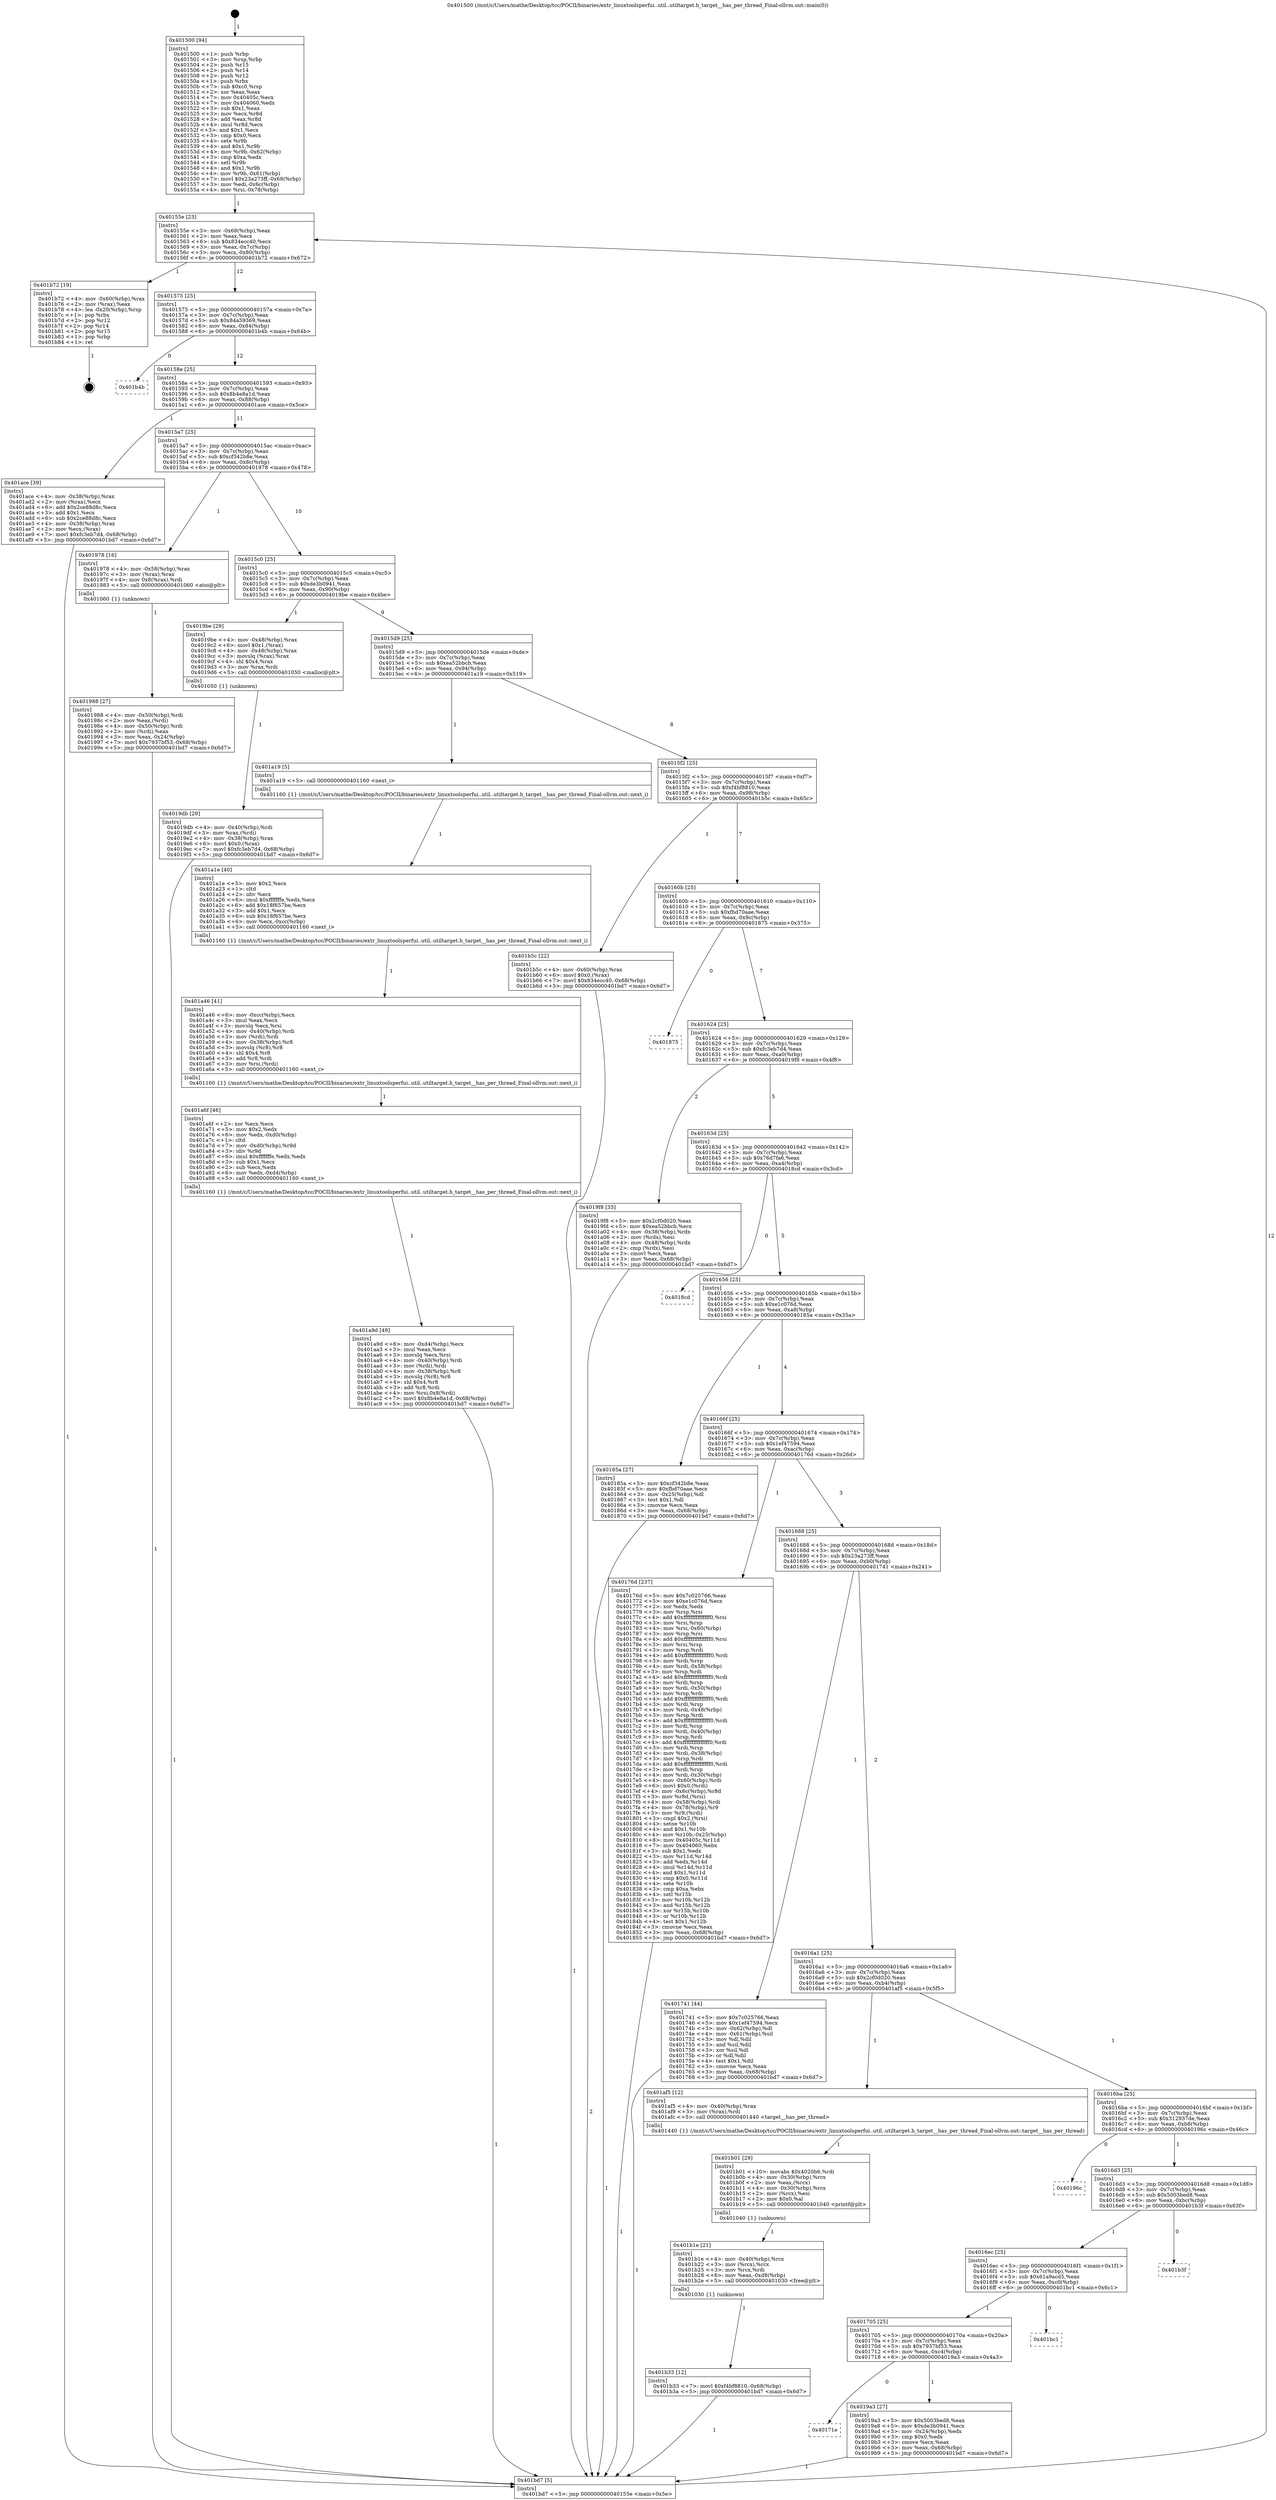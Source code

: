 digraph "0x401500" {
  label = "0x401500 (/mnt/c/Users/mathe/Desktop/tcc/POCII/binaries/extr_linuxtoolsperfui..util..utiltarget.h_target__has_per_thread_Final-ollvm.out::main(0))"
  labelloc = "t"
  node[shape=record]

  Entry [label="",width=0.3,height=0.3,shape=circle,fillcolor=black,style=filled]
  "0x40155e" [label="{
     0x40155e [23]\l
     | [instrs]\l
     &nbsp;&nbsp;0x40155e \<+3\>: mov -0x68(%rbp),%eax\l
     &nbsp;&nbsp;0x401561 \<+2\>: mov %eax,%ecx\l
     &nbsp;&nbsp;0x401563 \<+6\>: sub $0x834ecc40,%ecx\l
     &nbsp;&nbsp;0x401569 \<+3\>: mov %eax,-0x7c(%rbp)\l
     &nbsp;&nbsp;0x40156c \<+3\>: mov %ecx,-0x80(%rbp)\l
     &nbsp;&nbsp;0x40156f \<+6\>: je 0000000000401b72 \<main+0x672\>\l
  }"]
  "0x401b72" [label="{
     0x401b72 [19]\l
     | [instrs]\l
     &nbsp;&nbsp;0x401b72 \<+4\>: mov -0x60(%rbp),%rax\l
     &nbsp;&nbsp;0x401b76 \<+2\>: mov (%rax),%eax\l
     &nbsp;&nbsp;0x401b78 \<+4\>: lea -0x20(%rbp),%rsp\l
     &nbsp;&nbsp;0x401b7c \<+1\>: pop %rbx\l
     &nbsp;&nbsp;0x401b7d \<+2\>: pop %r12\l
     &nbsp;&nbsp;0x401b7f \<+2\>: pop %r14\l
     &nbsp;&nbsp;0x401b81 \<+2\>: pop %r15\l
     &nbsp;&nbsp;0x401b83 \<+1\>: pop %rbp\l
     &nbsp;&nbsp;0x401b84 \<+1\>: ret\l
  }"]
  "0x401575" [label="{
     0x401575 [25]\l
     | [instrs]\l
     &nbsp;&nbsp;0x401575 \<+5\>: jmp 000000000040157a \<main+0x7a\>\l
     &nbsp;&nbsp;0x40157a \<+3\>: mov -0x7c(%rbp),%eax\l
     &nbsp;&nbsp;0x40157d \<+5\>: sub $0x84a59369,%eax\l
     &nbsp;&nbsp;0x401582 \<+6\>: mov %eax,-0x84(%rbp)\l
     &nbsp;&nbsp;0x401588 \<+6\>: je 0000000000401b4b \<main+0x64b\>\l
  }"]
  Exit [label="",width=0.3,height=0.3,shape=circle,fillcolor=black,style=filled,peripheries=2]
  "0x401b4b" [label="{
     0x401b4b\l
  }", style=dashed]
  "0x40158e" [label="{
     0x40158e [25]\l
     | [instrs]\l
     &nbsp;&nbsp;0x40158e \<+5\>: jmp 0000000000401593 \<main+0x93\>\l
     &nbsp;&nbsp;0x401593 \<+3\>: mov -0x7c(%rbp),%eax\l
     &nbsp;&nbsp;0x401596 \<+5\>: sub $0x8b4e8a1d,%eax\l
     &nbsp;&nbsp;0x40159b \<+6\>: mov %eax,-0x88(%rbp)\l
     &nbsp;&nbsp;0x4015a1 \<+6\>: je 0000000000401ace \<main+0x5ce\>\l
  }"]
  "0x401b33" [label="{
     0x401b33 [12]\l
     | [instrs]\l
     &nbsp;&nbsp;0x401b33 \<+7\>: movl $0xf4bf8810,-0x68(%rbp)\l
     &nbsp;&nbsp;0x401b3a \<+5\>: jmp 0000000000401bd7 \<main+0x6d7\>\l
  }"]
  "0x401ace" [label="{
     0x401ace [39]\l
     | [instrs]\l
     &nbsp;&nbsp;0x401ace \<+4\>: mov -0x38(%rbp),%rax\l
     &nbsp;&nbsp;0x401ad2 \<+2\>: mov (%rax),%ecx\l
     &nbsp;&nbsp;0x401ad4 \<+6\>: add $0x2ce88d8c,%ecx\l
     &nbsp;&nbsp;0x401ada \<+3\>: add $0x1,%ecx\l
     &nbsp;&nbsp;0x401add \<+6\>: sub $0x2ce88d8c,%ecx\l
     &nbsp;&nbsp;0x401ae3 \<+4\>: mov -0x38(%rbp),%rax\l
     &nbsp;&nbsp;0x401ae7 \<+2\>: mov %ecx,(%rax)\l
     &nbsp;&nbsp;0x401ae9 \<+7\>: movl $0xfc3eb7d4,-0x68(%rbp)\l
     &nbsp;&nbsp;0x401af0 \<+5\>: jmp 0000000000401bd7 \<main+0x6d7\>\l
  }"]
  "0x4015a7" [label="{
     0x4015a7 [25]\l
     | [instrs]\l
     &nbsp;&nbsp;0x4015a7 \<+5\>: jmp 00000000004015ac \<main+0xac\>\l
     &nbsp;&nbsp;0x4015ac \<+3\>: mov -0x7c(%rbp),%eax\l
     &nbsp;&nbsp;0x4015af \<+5\>: sub $0xcf342b8e,%eax\l
     &nbsp;&nbsp;0x4015b4 \<+6\>: mov %eax,-0x8c(%rbp)\l
     &nbsp;&nbsp;0x4015ba \<+6\>: je 0000000000401978 \<main+0x478\>\l
  }"]
  "0x401b1e" [label="{
     0x401b1e [21]\l
     | [instrs]\l
     &nbsp;&nbsp;0x401b1e \<+4\>: mov -0x40(%rbp),%rcx\l
     &nbsp;&nbsp;0x401b22 \<+3\>: mov (%rcx),%rcx\l
     &nbsp;&nbsp;0x401b25 \<+3\>: mov %rcx,%rdi\l
     &nbsp;&nbsp;0x401b28 \<+6\>: mov %eax,-0xd8(%rbp)\l
     &nbsp;&nbsp;0x401b2e \<+5\>: call 0000000000401030 \<free@plt\>\l
     | [calls]\l
     &nbsp;&nbsp;0x401030 \{1\} (unknown)\l
  }"]
  "0x401978" [label="{
     0x401978 [16]\l
     | [instrs]\l
     &nbsp;&nbsp;0x401978 \<+4\>: mov -0x58(%rbp),%rax\l
     &nbsp;&nbsp;0x40197c \<+3\>: mov (%rax),%rax\l
     &nbsp;&nbsp;0x40197f \<+4\>: mov 0x8(%rax),%rdi\l
     &nbsp;&nbsp;0x401983 \<+5\>: call 0000000000401060 \<atoi@plt\>\l
     | [calls]\l
     &nbsp;&nbsp;0x401060 \{1\} (unknown)\l
  }"]
  "0x4015c0" [label="{
     0x4015c0 [25]\l
     | [instrs]\l
     &nbsp;&nbsp;0x4015c0 \<+5\>: jmp 00000000004015c5 \<main+0xc5\>\l
     &nbsp;&nbsp;0x4015c5 \<+3\>: mov -0x7c(%rbp),%eax\l
     &nbsp;&nbsp;0x4015c8 \<+5\>: sub $0xde3b0941,%eax\l
     &nbsp;&nbsp;0x4015cd \<+6\>: mov %eax,-0x90(%rbp)\l
     &nbsp;&nbsp;0x4015d3 \<+6\>: je 00000000004019be \<main+0x4be\>\l
  }"]
  "0x401b01" [label="{
     0x401b01 [29]\l
     | [instrs]\l
     &nbsp;&nbsp;0x401b01 \<+10\>: movabs $0x4020b6,%rdi\l
     &nbsp;&nbsp;0x401b0b \<+4\>: mov -0x30(%rbp),%rcx\l
     &nbsp;&nbsp;0x401b0f \<+2\>: mov %eax,(%rcx)\l
     &nbsp;&nbsp;0x401b11 \<+4\>: mov -0x30(%rbp),%rcx\l
     &nbsp;&nbsp;0x401b15 \<+2\>: mov (%rcx),%esi\l
     &nbsp;&nbsp;0x401b17 \<+2\>: mov $0x0,%al\l
     &nbsp;&nbsp;0x401b19 \<+5\>: call 0000000000401040 \<printf@plt\>\l
     | [calls]\l
     &nbsp;&nbsp;0x401040 \{1\} (unknown)\l
  }"]
  "0x4019be" [label="{
     0x4019be [29]\l
     | [instrs]\l
     &nbsp;&nbsp;0x4019be \<+4\>: mov -0x48(%rbp),%rax\l
     &nbsp;&nbsp;0x4019c2 \<+6\>: movl $0x1,(%rax)\l
     &nbsp;&nbsp;0x4019c8 \<+4\>: mov -0x48(%rbp),%rax\l
     &nbsp;&nbsp;0x4019cc \<+3\>: movslq (%rax),%rax\l
     &nbsp;&nbsp;0x4019cf \<+4\>: shl $0x4,%rax\l
     &nbsp;&nbsp;0x4019d3 \<+3\>: mov %rax,%rdi\l
     &nbsp;&nbsp;0x4019d6 \<+5\>: call 0000000000401050 \<malloc@plt\>\l
     | [calls]\l
     &nbsp;&nbsp;0x401050 \{1\} (unknown)\l
  }"]
  "0x4015d9" [label="{
     0x4015d9 [25]\l
     | [instrs]\l
     &nbsp;&nbsp;0x4015d9 \<+5\>: jmp 00000000004015de \<main+0xde\>\l
     &nbsp;&nbsp;0x4015de \<+3\>: mov -0x7c(%rbp),%eax\l
     &nbsp;&nbsp;0x4015e1 \<+5\>: sub $0xea52bbcb,%eax\l
     &nbsp;&nbsp;0x4015e6 \<+6\>: mov %eax,-0x94(%rbp)\l
     &nbsp;&nbsp;0x4015ec \<+6\>: je 0000000000401a19 \<main+0x519\>\l
  }"]
  "0x401a9d" [label="{
     0x401a9d [49]\l
     | [instrs]\l
     &nbsp;&nbsp;0x401a9d \<+6\>: mov -0xd4(%rbp),%ecx\l
     &nbsp;&nbsp;0x401aa3 \<+3\>: imul %eax,%ecx\l
     &nbsp;&nbsp;0x401aa6 \<+3\>: movslq %ecx,%rsi\l
     &nbsp;&nbsp;0x401aa9 \<+4\>: mov -0x40(%rbp),%rdi\l
     &nbsp;&nbsp;0x401aad \<+3\>: mov (%rdi),%rdi\l
     &nbsp;&nbsp;0x401ab0 \<+4\>: mov -0x38(%rbp),%r8\l
     &nbsp;&nbsp;0x401ab4 \<+3\>: movslq (%r8),%r8\l
     &nbsp;&nbsp;0x401ab7 \<+4\>: shl $0x4,%r8\l
     &nbsp;&nbsp;0x401abb \<+3\>: add %r8,%rdi\l
     &nbsp;&nbsp;0x401abe \<+4\>: mov %rsi,0x8(%rdi)\l
     &nbsp;&nbsp;0x401ac2 \<+7\>: movl $0x8b4e8a1d,-0x68(%rbp)\l
     &nbsp;&nbsp;0x401ac9 \<+5\>: jmp 0000000000401bd7 \<main+0x6d7\>\l
  }"]
  "0x401a19" [label="{
     0x401a19 [5]\l
     | [instrs]\l
     &nbsp;&nbsp;0x401a19 \<+5\>: call 0000000000401160 \<next_i\>\l
     | [calls]\l
     &nbsp;&nbsp;0x401160 \{1\} (/mnt/c/Users/mathe/Desktop/tcc/POCII/binaries/extr_linuxtoolsperfui..util..utiltarget.h_target__has_per_thread_Final-ollvm.out::next_i)\l
  }"]
  "0x4015f2" [label="{
     0x4015f2 [25]\l
     | [instrs]\l
     &nbsp;&nbsp;0x4015f2 \<+5\>: jmp 00000000004015f7 \<main+0xf7\>\l
     &nbsp;&nbsp;0x4015f7 \<+3\>: mov -0x7c(%rbp),%eax\l
     &nbsp;&nbsp;0x4015fa \<+5\>: sub $0xf4bf8810,%eax\l
     &nbsp;&nbsp;0x4015ff \<+6\>: mov %eax,-0x98(%rbp)\l
     &nbsp;&nbsp;0x401605 \<+6\>: je 0000000000401b5c \<main+0x65c\>\l
  }"]
  "0x401a6f" [label="{
     0x401a6f [46]\l
     | [instrs]\l
     &nbsp;&nbsp;0x401a6f \<+2\>: xor %ecx,%ecx\l
     &nbsp;&nbsp;0x401a71 \<+5\>: mov $0x2,%edx\l
     &nbsp;&nbsp;0x401a76 \<+6\>: mov %edx,-0xd0(%rbp)\l
     &nbsp;&nbsp;0x401a7c \<+1\>: cltd\l
     &nbsp;&nbsp;0x401a7d \<+7\>: mov -0xd0(%rbp),%r9d\l
     &nbsp;&nbsp;0x401a84 \<+3\>: idiv %r9d\l
     &nbsp;&nbsp;0x401a87 \<+6\>: imul $0xfffffffe,%edx,%edx\l
     &nbsp;&nbsp;0x401a8d \<+3\>: sub $0x1,%ecx\l
     &nbsp;&nbsp;0x401a90 \<+2\>: sub %ecx,%edx\l
     &nbsp;&nbsp;0x401a92 \<+6\>: mov %edx,-0xd4(%rbp)\l
     &nbsp;&nbsp;0x401a98 \<+5\>: call 0000000000401160 \<next_i\>\l
     | [calls]\l
     &nbsp;&nbsp;0x401160 \{1\} (/mnt/c/Users/mathe/Desktop/tcc/POCII/binaries/extr_linuxtoolsperfui..util..utiltarget.h_target__has_per_thread_Final-ollvm.out::next_i)\l
  }"]
  "0x401b5c" [label="{
     0x401b5c [22]\l
     | [instrs]\l
     &nbsp;&nbsp;0x401b5c \<+4\>: mov -0x60(%rbp),%rax\l
     &nbsp;&nbsp;0x401b60 \<+6\>: movl $0x0,(%rax)\l
     &nbsp;&nbsp;0x401b66 \<+7\>: movl $0x834ecc40,-0x68(%rbp)\l
     &nbsp;&nbsp;0x401b6d \<+5\>: jmp 0000000000401bd7 \<main+0x6d7\>\l
  }"]
  "0x40160b" [label="{
     0x40160b [25]\l
     | [instrs]\l
     &nbsp;&nbsp;0x40160b \<+5\>: jmp 0000000000401610 \<main+0x110\>\l
     &nbsp;&nbsp;0x401610 \<+3\>: mov -0x7c(%rbp),%eax\l
     &nbsp;&nbsp;0x401613 \<+5\>: sub $0xfbd70aae,%eax\l
     &nbsp;&nbsp;0x401618 \<+6\>: mov %eax,-0x9c(%rbp)\l
     &nbsp;&nbsp;0x40161e \<+6\>: je 0000000000401875 \<main+0x375\>\l
  }"]
  "0x401a46" [label="{
     0x401a46 [41]\l
     | [instrs]\l
     &nbsp;&nbsp;0x401a46 \<+6\>: mov -0xcc(%rbp),%ecx\l
     &nbsp;&nbsp;0x401a4c \<+3\>: imul %eax,%ecx\l
     &nbsp;&nbsp;0x401a4f \<+3\>: movslq %ecx,%rsi\l
     &nbsp;&nbsp;0x401a52 \<+4\>: mov -0x40(%rbp),%rdi\l
     &nbsp;&nbsp;0x401a56 \<+3\>: mov (%rdi),%rdi\l
     &nbsp;&nbsp;0x401a59 \<+4\>: mov -0x38(%rbp),%r8\l
     &nbsp;&nbsp;0x401a5d \<+3\>: movslq (%r8),%r8\l
     &nbsp;&nbsp;0x401a60 \<+4\>: shl $0x4,%r8\l
     &nbsp;&nbsp;0x401a64 \<+3\>: add %r8,%rdi\l
     &nbsp;&nbsp;0x401a67 \<+3\>: mov %rsi,(%rdi)\l
     &nbsp;&nbsp;0x401a6a \<+5\>: call 0000000000401160 \<next_i\>\l
     | [calls]\l
     &nbsp;&nbsp;0x401160 \{1\} (/mnt/c/Users/mathe/Desktop/tcc/POCII/binaries/extr_linuxtoolsperfui..util..utiltarget.h_target__has_per_thread_Final-ollvm.out::next_i)\l
  }"]
  "0x401875" [label="{
     0x401875\l
  }", style=dashed]
  "0x401624" [label="{
     0x401624 [25]\l
     | [instrs]\l
     &nbsp;&nbsp;0x401624 \<+5\>: jmp 0000000000401629 \<main+0x129\>\l
     &nbsp;&nbsp;0x401629 \<+3\>: mov -0x7c(%rbp),%eax\l
     &nbsp;&nbsp;0x40162c \<+5\>: sub $0xfc3eb7d4,%eax\l
     &nbsp;&nbsp;0x401631 \<+6\>: mov %eax,-0xa0(%rbp)\l
     &nbsp;&nbsp;0x401637 \<+6\>: je 00000000004019f8 \<main+0x4f8\>\l
  }"]
  "0x401a1e" [label="{
     0x401a1e [40]\l
     | [instrs]\l
     &nbsp;&nbsp;0x401a1e \<+5\>: mov $0x2,%ecx\l
     &nbsp;&nbsp;0x401a23 \<+1\>: cltd\l
     &nbsp;&nbsp;0x401a24 \<+2\>: idiv %ecx\l
     &nbsp;&nbsp;0x401a26 \<+6\>: imul $0xfffffffe,%edx,%ecx\l
     &nbsp;&nbsp;0x401a2c \<+6\>: add $0x18f657be,%ecx\l
     &nbsp;&nbsp;0x401a32 \<+3\>: add $0x1,%ecx\l
     &nbsp;&nbsp;0x401a35 \<+6\>: sub $0x18f657be,%ecx\l
     &nbsp;&nbsp;0x401a3b \<+6\>: mov %ecx,-0xcc(%rbp)\l
     &nbsp;&nbsp;0x401a41 \<+5\>: call 0000000000401160 \<next_i\>\l
     | [calls]\l
     &nbsp;&nbsp;0x401160 \{1\} (/mnt/c/Users/mathe/Desktop/tcc/POCII/binaries/extr_linuxtoolsperfui..util..utiltarget.h_target__has_per_thread_Final-ollvm.out::next_i)\l
  }"]
  "0x4019f8" [label="{
     0x4019f8 [33]\l
     | [instrs]\l
     &nbsp;&nbsp;0x4019f8 \<+5\>: mov $0x2cf0d020,%eax\l
     &nbsp;&nbsp;0x4019fd \<+5\>: mov $0xea52bbcb,%ecx\l
     &nbsp;&nbsp;0x401a02 \<+4\>: mov -0x38(%rbp),%rdx\l
     &nbsp;&nbsp;0x401a06 \<+2\>: mov (%rdx),%esi\l
     &nbsp;&nbsp;0x401a08 \<+4\>: mov -0x48(%rbp),%rdx\l
     &nbsp;&nbsp;0x401a0c \<+2\>: cmp (%rdx),%esi\l
     &nbsp;&nbsp;0x401a0e \<+3\>: cmovl %ecx,%eax\l
     &nbsp;&nbsp;0x401a11 \<+3\>: mov %eax,-0x68(%rbp)\l
     &nbsp;&nbsp;0x401a14 \<+5\>: jmp 0000000000401bd7 \<main+0x6d7\>\l
  }"]
  "0x40163d" [label="{
     0x40163d [25]\l
     | [instrs]\l
     &nbsp;&nbsp;0x40163d \<+5\>: jmp 0000000000401642 \<main+0x142\>\l
     &nbsp;&nbsp;0x401642 \<+3\>: mov -0x7c(%rbp),%eax\l
     &nbsp;&nbsp;0x401645 \<+5\>: sub $0x76d7fa6,%eax\l
     &nbsp;&nbsp;0x40164a \<+6\>: mov %eax,-0xa4(%rbp)\l
     &nbsp;&nbsp;0x401650 \<+6\>: je 00000000004018cd \<main+0x3cd\>\l
  }"]
  "0x4019db" [label="{
     0x4019db [29]\l
     | [instrs]\l
     &nbsp;&nbsp;0x4019db \<+4\>: mov -0x40(%rbp),%rdi\l
     &nbsp;&nbsp;0x4019df \<+3\>: mov %rax,(%rdi)\l
     &nbsp;&nbsp;0x4019e2 \<+4\>: mov -0x38(%rbp),%rax\l
     &nbsp;&nbsp;0x4019e6 \<+6\>: movl $0x0,(%rax)\l
     &nbsp;&nbsp;0x4019ec \<+7\>: movl $0xfc3eb7d4,-0x68(%rbp)\l
     &nbsp;&nbsp;0x4019f3 \<+5\>: jmp 0000000000401bd7 \<main+0x6d7\>\l
  }"]
  "0x4018cd" [label="{
     0x4018cd\l
  }", style=dashed]
  "0x401656" [label="{
     0x401656 [25]\l
     | [instrs]\l
     &nbsp;&nbsp;0x401656 \<+5\>: jmp 000000000040165b \<main+0x15b\>\l
     &nbsp;&nbsp;0x40165b \<+3\>: mov -0x7c(%rbp),%eax\l
     &nbsp;&nbsp;0x40165e \<+5\>: sub $0xe1c076d,%eax\l
     &nbsp;&nbsp;0x401663 \<+6\>: mov %eax,-0xa8(%rbp)\l
     &nbsp;&nbsp;0x401669 \<+6\>: je 000000000040185a \<main+0x35a\>\l
  }"]
  "0x40171e" [label="{
     0x40171e\l
  }", style=dashed]
  "0x40185a" [label="{
     0x40185a [27]\l
     | [instrs]\l
     &nbsp;&nbsp;0x40185a \<+5\>: mov $0xcf342b8e,%eax\l
     &nbsp;&nbsp;0x40185f \<+5\>: mov $0xfbd70aae,%ecx\l
     &nbsp;&nbsp;0x401864 \<+3\>: mov -0x25(%rbp),%dl\l
     &nbsp;&nbsp;0x401867 \<+3\>: test $0x1,%dl\l
     &nbsp;&nbsp;0x40186a \<+3\>: cmovne %ecx,%eax\l
     &nbsp;&nbsp;0x40186d \<+3\>: mov %eax,-0x68(%rbp)\l
     &nbsp;&nbsp;0x401870 \<+5\>: jmp 0000000000401bd7 \<main+0x6d7\>\l
  }"]
  "0x40166f" [label="{
     0x40166f [25]\l
     | [instrs]\l
     &nbsp;&nbsp;0x40166f \<+5\>: jmp 0000000000401674 \<main+0x174\>\l
     &nbsp;&nbsp;0x401674 \<+3\>: mov -0x7c(%rbp),%eax\l
     &nbsp;&nbsp;0x401677 \<+5\>: sub $0x1ef47594,%eax\l
     &nbsp;&nbsp;0x40167c \<+6\>: mov %eax,-0xac(%rbp)\l
     &nbsp;&nbsp;0x401682 \<+6\>: je 000000000040176d \<main+0x26d\>\l
  }"]
  "0x4019a3" [label="{
     0x4019a3 [27]\l
     | [instrs]\l
     &nbsp;&nbsp;0x4019a3 \<+5\>: mov $0x5003bed8,%eax\l
     &nbsp;&nbsp;0x4019a8 \<+5\>: mov $0xde3b0941,%ecx\l
     &nbsp;&nbsp;0x4019ad \<+3\>: mov -0x24(%rbp),%edx\l
     &nbsp;&nbsp;0x4019b0 \<+3\>: cmp $0x0,%edx\l
     &nbsp;&nbsp;0x4019b3 \<+3\>: cmove %ecx,%eax\l
     &nbsp;&nbsp;0x4019b6 \<+3\>: mov %eax,-0x68(%rbp)\l
     &nbsp;&nbsp;0x4019b9 \<+5\>: jmp 0000000000401bd7 \<main+0x6d7\>\l
  }"]
  "0x40176d" [label="{
     0x40176d [237]\l
     | [instrs]\l
     &nbsp;&nbsp;0x40176d \<+5\>: mov $0x7c025766,%eax\l
     &nbsp;&nbsp;0x401772 \<+5\>: mov $0xe1c076d,%ecx\l
     &nbsp;&nbsp;0x401777 \<+2\>: xor %edx,%edx\l
     &nbsp;&nbsp;0x401779 \<+3\>: mov %rsp,%rsi\l
     &nbsp;&nbsp;0x40177c \<+4\>: add $0xfffffffffffffff0,%rsi\l
     &nbsp;&nbsp;0x401780 \<+3\>: mov %rsi,%rsp\l
     &nbsp;&nbsp;0x401783 \<+4\>: mov %rsi,-0x60(%rbp)\l
     &nbsp;&nbsp;0x401787 \<+3\>: mov %rsp,%rsi\l
     &nbsp;&nbsp;0x40178a \<+4\>: add $0xfffffffffffffff0,%rsi\l
     &nbsp;&nbsp;0x40178e \<+3\>: mov %rsi,%rsp\l
     &nbsp;&nbsp;0x401791 \<+3\>: mov %rsp,%rdi\l
     &nbsp;&nbsp;0x401794 \<+4\>: add $0xfffffffffffffff0,%rdi\l
     &nbsp;&nbsp;0x401798 \<+3\>: mov %rdi,%rsp\l
     &nbsp;&nbsp;0x40179b \<+4\>: mov %rdi,-0x58(%rbp)\l
     &nbsp;&nbsp;0x40179f \<+3\>: mov %rsp,%rdi\l
     &nbsp;&nbsp;0x4017a2 \<+4\>: add $0xfffffffffffffff0,%rdi\l
     &nbsp;&nbsp;0x4017a6 \<+3\>: mov %rdi,%rsp\l
     &nbsp;&nbsp;0x4017a9 \<+4\>: mov %rdi,-0x50(%rbp)\l
     &nbsp;&nbsp;0x4017ad \<+3\>: mov %rsp,%rdi\l
     &nbsp;&nbsp;0x4017b0 \<+4\>: add $0xfffffffffffffff0,%rdi\l
     &nbsp;&nbsp;0x4017b4 \<+3\>: mov %rdi,%rsp\l
     &nbsp;&nbsp;0x4017b7 \<+4\>: mov %rdi,-0x48(%rbp)\l
     &nbsp;&nbsp;0x4017bb \<+3\>: mov %rsp,%rdi\l
     &nbsp;&nbsp;0x4017be \<+4\>: add $0xfffffffffffffff0,%rdi\l
     &nbsp;&nbsp;0x4017c2 \<+3\>: mov %rdi,%rsp\l
     &nbsp;&nbsp;0x4017c5 \<+4\>: mov %rdi,-0x40(%rbp)\l
     &nbsp;&nbsp;0x4017c9 \<+3\>: mov %rsp,%rdi\l
     &nbsp;&nbsp;0x4017cc \<+4\>: add $0xfffffffffffffff0,%rdi\l
     &nbsp;&nbsp;0x4017d0 \<+3\>: mov %rdi,%rsp\l
     &nbsp;&nbsp;0x4017d3 \<+4\>: mov %rdi,-0x38(%rbp)\l
     &nbsp;&nbsp;0x4017d7 \<+3\>: mov %rsp,%rdi\l
     &nbsp;&nbsp;0x4017da \<+4\>: add $0xfffffffffffffff0,%rdi\l
     &nbsp;&nbsp;0x4017de \<+3\>: mov %rdi,%rsp\l
     &nbsp;&nbsp;0x4017e1 \<+4\>: mov %rdi,-0x30(%rbp)\l
     &nbsp;&nbsp;0x4017e5 \<+4\>: mov -0x60(%rbp),%rdi\l
     &nbsp;&nbsp;0x4017e9 \<+6\>: movl $0x0,(%rdi)\l
     &nbsp;&nbsp;0x4017ef \<+4\>: mov -0x6c(%rbp),%r8d\l
     &nbsp;&nbsp;0x4017f3 \<+3\>: mov %r8d,(%rsi)\l
     &nbsp;&nbsp;0x4017f6 \<+4\>: mov -0x58(%rbp),%rdi\l
     &nbsp;&nbsp;0x4017fa \<+4\>: mov -0x78(%rbp),%r9\l
     &nbsp;&nbsp;0x4017fe \<+3\>: mov %r9,(%rdi)\l
     &nbsp;&nbsp;0x401801 \<+3\>: cmpl $0x2,(%rsi)\l
     &nbsp;&nbsp;0x401804 \<+4\>: setne %r10b\l
     &nbsp;&nbsp;0x401808 \<+4\>: and $0x1,%r10b\l
     &nbsp;&nbsp;0x40180c \<+4\>: mov %r10b,-0x25(%rbp)\l
     &nbsp;&nbsp;0x401810 \<+8\>: mov 0x40405c,%r11d\l
     &nbsp;&nbsp;0x401818 \<+7\>: mov 0x404060,%ebx\l
     &nbsp;&nbsp;0x40181f \<+3\>: sub $0x1,%edx\l
     &nbsp;&nbsp;0x401822 \<+3\>: mov %r11d,%r14d\l
     &nbsp;&nbsp;0x401825 \<+3\>: add %edx,%r14d\l
     &nbsp;&nbsp;0x401828 \<+4\>: imul %r14d,%r11d\l
     &nbsp;&nbsp;0x40182c \<+4\>: and $0x1,%r11d\l
     &nbsp;&nbsp;0x401830 \<+4\>: cmp $0x0,%r11d\l
     &nbsp;&nbsp;0x401834 \<+4\>: sete %r10b\l
     &nbsp;&nbsp;0x401838 \<+3\>: cmp $0xa,%ebx\l
     &nbsp;&nbsp;0x40183b \<+4\>: setl %r15b\l
     &nbsp;&nbsp;0x40183f \<+3\>: mov %r10b,%r12b\l
     &nbsp;&nbsp;0x401842 \<+3\>: and %r15b,%r12b\l
     &nbsp;&nbsp;0x401845 \<+3\>: xor %r15b,%r10b\l
     &nbsp;&nbsp;0x401848 \<+3\>: or %r10b,%r12b\l
     &nbsp;&nbsp;0x40184b \<+4\>: test $0x1,%r12b\l
     &nbsp;&nbsp;0x40184f \<+3\>: cmovne %ecx,%eax\l
     &nbsp;&nbsp;0x401852 \<+3\>: mov %eax,-0x68(%rbp)\l
     &nbsp;&nbsp;0x401855 \<+5\>: jmp 0000000000401bd7 \<main+0x6d7\>\l
  }"]
  "0x401688" [label="{
     0x401688 [25]\l
     | [instrs]\l
     &nbsp;&nbsp;0x401688 \<+5\>: jmp 000000000040168d \<main+0x18d\>\l
     &nbsp;&nbsp;0x40168d \<+3\>: mov -0x7c(%rbp),%eax\l
     &nbsp;&nbsp;0x401690 \<+5\>: sub $0x23a273ff,%eax\l
     &nbsp;&nbsp;0x401695 \<+6\>: mov %eax,-0xb0(%rbp)\l
     &nbsp;&nbsp;0x40169b \<+6\>: je 0000000000401741 \<main+0x241\>\l
  }"]
  "0x401705" [label="{
     0x401705 [25]\l
     | [instrs]\l
     &nbsp;&nbsp;0x401705 \<+5\>: jmp 000000000040170a \<main+0x20a\>\l
     &nbsp;&nbsp;0x40170a \<+3\>: mov -0x7c(%rbp),%eax\l
     &nbsp;&nbsp;0x40170d \<+5\>: sub $0x7937bf53,%eax\l
     &nbsp;&nbsp;0x401712 \<+6\>: mov %eax,-0xc4(%rbp)\l
     &nbsp;&nbsp;0x401718 \<+6\>: je 00000000004019a3 \<main+0x4a3\>\l
  }"]
  "0x401741" [label="{
     0x401741 [44]\l
     | [instrs]\l
     &nbsp;&nbsp;0x401741 \<+5\>: mov $0x7c025766,%eax\l
     &nbsp;&nbsp;0x401746 \<+5\>: mov $0x1ef47594,%ecx\l
     &nbsp;&nbsp;0x40174b \<+3\>: mov -0x62(%rbp),%dl\l
     &nbsp;&nbsp;0x40174e \<+4\>: mov -0x61(%rbp),%sil\l
     &nbsp;&nbsp;0x401752 \<+3\>: mov %dl,%dil\l
     &nbsp;&nbsp;0x401755 \<+3\>: and %sil,%dil\l
     &nbsp;&nbsp;0x401758 \<+3\>: xor %sil,%dl\l
     &nbsp;&nbsp;0x40175b \<+3\>: or %dl,%dil\l
     &nbsp;&nbsp;0x40175e \<+4\>: test $0x1,%dil\l
     &nbsp;&nbsp;0x401762 \<+3\>: cmovne %ecx,%eax\l
     &nbsp;&nbsp;0x401765 \<+3\>: mov %eax,-0x68(%rbp)\l
     &nbsp;&nbsp;0x401768 \<+5\>: jmp 0000000000401bd7 \<main+0x6d7\>\l
  }"]
  "0x4016a1" [label="{
     0x4016a1 [25]\l
     | [instrs]\l
     &nbsp;&nbsp;0x4016a1 \<+5\>: jmp 00000000004016a6 \<main+0x1a6\>\l
     &nbsp;&nbsp;0x4016a6 \<+3\>: mov -0x7c(%rbp),%eax\l
     &nbsp;&nbsp;0x4016a9 \<+5\>: sub $0x2cf0d020,%eax\l
     &nbsp;&nbsp;0x4016ae \<+6\>: mov %eax,-0xb4(%rbp)\l
     &nbsp;&nbsp;0x4016b4 \<+6\>: je 0000000000401af5 \<main+0x5f5\>\l
  }"]
  "0x401bd7" [label="{
     0x401bd7 [5]\l
     | [instrs]\l
     &nbsp;&nbsp;0x401bd7 \<+5\>: jmp 000000000040155e \<main+0x5e\>\l
  }"]
  "0x401500" [label="{
     0x401500 [94]\l
     | [instrs]\l
     &nbsp;&nbsp;0x401500 \<+1\>: push %rbp\l
     &nbsp;&nbsp;0x401501 \<+3\>: mov %rsp,%rbp\l
     &nbsp;&nbsp;0x401504 \<+2\>: push %r15\l
     &nbsp;&nbsp;0x401506 \<+2\>: push %r14\l
     &nbsp;&nbsp;0x401508 \<+2\>: push %r12\l
     &nbsp;&nbsp;0x40150a \<+1\>: push %rbx\l
     &nbsp;&nbsp;0x40150b \<+7\>: sub $0xc0,%rsp\l
     &nbsp;&nbsp;0x401512 \<+2\>: xor %eax,%eax\l
     &nbsp;&nbsp;0x401514 \<+7\>: mov 0x40405c,%ecx\l
     &nbsp;&nbsp;0x40151b \<+7\>: mov 0x404060,%edx\l
     &nbsp;&nbsp;0x401522 \<+3\>: sub $0x1,%eax\l
     &nbsp;&nbsp;0x401525 \<+3\>: mov %ecx,%r8d\l
     &nbsp;&nbsp;0x401528 \<+3\>: add %eax,%r8d\l
     &nbsp;&nbsp;0x40152b \<+4\>: imul %r8d,%ecx\l
     &nbsp;&nbsp;0x40152f \<+3\>: and $0x1,%ecx\l
     &nbsp;&nbsp;0x401532 \<+3\>: cmp $0x0,%ecx\l
     &nbsp;&nbsp;0x401535 \<+4\>: sete %r9b\l
     &nbsp;&nbsp;0x401539 \<+4\>: and $0x1,%r9b\l
     &nbsp;&nbsp;0x40153d \<+4\>: mov %r9b,-0x62(%rbp)\l
     &nbsp;&nbsp;0x401541 \<+3\>: cmp $0xa,%edx\l
     &nbsp;&nbsp;0x401544 \<+4\>: setl %r9b\l
     &nbsp;&nbsp;0x401548 \<+4\>: and $0x1,%r9b\l
     &nbsp;&nbsp;0x40154c \<+4\>: mov %r9b,-0x61(%rbp)\l
     &nbsp;&nbsp;0x401550 \<+7\>: movl $0x23a273ff,-0x68(%rbp)\l
     &nbsp;&nbsp;0x401557 \<+3\>: mov %edi,-0x6c(%rbp)\l
     &nbsp;&nbsp;0x40155a \<+4\>: mov %rsi,-0x78(%rbp)\l
  }"]
  "0x401bc1" [label="{
     0x401bc1\l
  }", style=dashed]
  "0x401988" [label="{
     0x401988 [27]\l
     | [instrs]\l
     &nbsp;&nbsp;0x401988 \<+4\>: mov -0x50(%rbp),%rdi\l
     &nbsp;&nbsp;0x40198c \<+2\>: mov %eax,(%rdi)\l
     &nbsp;&nbsp;0x40198e \<+4\>: mov -0x50(%rbp),%rdi\l
     &nbsp;&nbsp;0x401992 \<+2\>: mov (%rdi),%eax\l
     &nbsp;&nbsp;0x401994 \<+3\>: mov %eax,-0x24(%rbp)\l
     &nbsp;&nbsp;0x401997 \<+7\>: movl $0x7937bf53,-0x68(%rbp)\l
     &nbsp;&nbsp;0x40199e \<+5\>: jmp 0000000000401bd7 \<main+0x6d7\>\l
  }"]
  "0x4016ec" [label="{
     0x4016ec [25]\l
     | [instrs]\l
     &nbsp;&nbsp;0x4016ec \<+5\>: jmp 00000000004016f1 \<main+0x1f1\>\l
     &nbsp;&nbsp;0x4016f1 \<+3\>: mov -0x7c(%rbp),%eax\l
     &nbsp;&nbsp;0x4016f4 \<+5\>: sub $0x61a9acd5,%eax\l
     &nbsp;&nbsp;0x4016f9 \<+6\>: mov %eax,-0xc0(%rbp)\l
     &nbsp;&nbsp;0x4016ff \<+6\>: je 0000000000401bc1 \<main+0x6c1\>\l
  }"]
  "0x401af5" [label="{
     0x401af5 [12]\l
     | [instrs]\l
     &nbsp;&nbsp;0x401af5 \<+4\>: mov -0x40(%rbp),%rax\l
     &nbsp;&nbsp;0x401af9 \<+3\>: mov (%rax),%rdi\l
     &nbsp;&nbsp;0x401afc \<+5\>: call 0000000000401440 \<target__has_per_thread\>\l
     | [calls]\l
     &nbsp;&nbsp;0x401440 \{1\} (/mnt/c/Users/mathe/Desktop/tcc/POCII/binaries/extr_linuxtoolsperfui..util..utiltarget.h_target__has_per_thread_Final-ollvm.out::target__has_per_thread)\l
  }"]
  "0x4016ba" [label="{
     0x4016ba [25]\l
     | [instrs]\l
     &nbsp;&nbsp;0x4016ba \<+5\>: jmp 00000000004016bf \<main+0x1bf\>\l
     &nbsp;&nbsp;0x4016bf \<+3\>: mov -0x7c(%rbp),%eax\l
     &nbsp;&nbsp;0x4016c2 \<+5\>: sub $0x312937de,%eax\l
     &nbsp;&nbsp;0x4016c7 \<+6\>: mov %eax,-0xb8(%rbp)\l
     &nbsp;&nbsp;0x4016cd \<+6\>: je 000000000040196c \<main+0x46c\>\l
  }"]
  "0x401b3f" [label="{
     0x401b3f\l
  }", style=dashed]
  "0x40196c" [label="{
     0x40196c\l
  }", style=dashed]
  "0x4016d3" [label="{
     0x4016d3 [25]\l
     | [instrs]\l
     &nbsp;&nbsp;0x4016d3 \<+5\>: jmp 00000000004016d8 \<main+0x1d8\>\l
     &nbsp;&nbsp;0x4016d8 \<+3\>: mov -0x7c(%rbp),%eax\l
     &nbsp;&nbsp;0x4016db \<+5\>: sub $0x5003bed8,%eax\l
     &nbsp;&nbsp;0x4016e0 \<+6\>: mov %eax,-0xbc(%rbp)\l
     &nbsp;&nbsp;0x4016e6 \<+6\>: je 0000000000401b3f \<main+0x63f\>\l
  }"]
  Entry -> "0x401500" [label=" 1"]
  "0x40155e" -> "0x401b72" [label=" 1"]
  "0x40155e" -> "0x401575" [label=" 12"]
  "0x401b72" -> Exit [label=" 1"]
  "0x401575" -> "0x401b4b" [label=" 0"]
  "0x401575" -> "0x40158e" [label=" 12"]
  "0x401b5c" -> "0x401bd7" [label=" 1"]
  "0x40158e" -> "0x401ace" [label=" 1"]
  "0x40158e" -> "0x4015a7" [label=" 11"]
  "0x401b33" -> "0x401bd7" [label=" 1"]
  "0x4015a7" -> "0x401978" [label=" 1"]
  "0x4015a7" -> "0x4015c0" [label=" 10"]
  "0x401b1e" -> "0x401b33" [label=" 1"]
  "0x4015c0" -> "0x4019be" [label=" 1"]
  "0x4015c0" -> "0x4015d9" [label=" 9"]
  "0x401b01" -> "0x401b1e" [label=" 1"]
  "0x4015d9" -> "0x401a19" [label=" 1"]
  "0x4015d9" -> "0x4015f2" [label=" 8"]
  "0x401af5" -> "0x401b01" [label=" 1"]
  "0x4015f2" -> "0x401b5c" [label=" 1"]
  "0x4015f2" -> "0x40160b" [label=" 7"]
  "0x401ace" -> "0x401bd7" [label=" 1"]
  "0x40160b" -> "0x401875" [label=" 0"]
  "0x40160b" -> "0x401624" [label=" 7"]
  "0x401a9d" -> "0x401bd7" [label=" 1"]
  "0x401624" -> "0x4019f8" [label=" 2"]
  "0x401624" -> "0x40163d" [label=" 5"]
  "0x401a6f" -> "0x401a9d" [label=" 1"]
  "0x40163d" -> "0x4018cd" [label=" 0"]
  "0x40163d" -> "0x401656" [label=" 5"]
  "0x401a46" -> "0x401a6f" [label=" 1"]
  "0x401656" -> "0x40185a" [label=" 1"]
  "0x401656" -> "0x40166f" [label=" 4"]
  "0x401a1e" -> "0x401a46" [label=" 1"]
  "0x40166f" -> "0x40176d" [label=" 1"]
  "0x40166f" -> "0x401688" [label=" 3"]
  "0x401a19" -> "0x401a1e" [label=" 1"]
  "0x401688" -> "0x401741" [label=" 1"]
  "0x401688" -> "0x4016a1" [label=" 2"]
  "0x401741" -> "0x401bd7" [label=" 1"]
  "0x401500" -> "0x40155e" [label=" 1"]
  "0x401bd7" -> "0x40155e" [label=" 12"]
  "0x4019db" -> "0x401bd7" [label=" 1"]
  "0x40176d" -> "0x401bd7" [label=" 1"]
  "0x40185a" -> "0x401bd7" [label=" 1"]
  "0x401978" -> "0x401988" [label=" 1"]
  "0x401988" -> "0x401bd7" [label=" 1"]
  "0x4019be" -> "0x4019db" [label=" 1"]
  "0x4016a1" -> "0x401af5" [label=" 1"]
  "0x4016a1" -> "0x4016ba" [label=" 1"]
  "0x401705" -> "0x40171e" [label=" 0"]
  "0x4016ba" -> "0x40196c" [label=" 0"]
  "0x4016ba" -> "0x4016d3" [label=" 1"]
  "0x401705" -> "0x4019a3" [label=" 1"]
  "0x4016d3" -> "0x401b3f" [label=" 0"]
  "0x4016d3" -> "0x4016ec" [label=" 1"]
  "0x4019a3" -> "0x401bd7" [label=" 1"]
  "0x4016ec" -> "0x401bc1" [label=" 0"]
  "0x4016ec" -> "0x401705" [label=" 1"]
  "0x4019f8" -> "0x401bd7" [label=" 2"]
}
